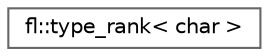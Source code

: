 digraph "Graphical Class Hierarchy"
{
 // INTERACTIVE_SVG=YES
 // LATEX_PDF_SIZE
  bgcolor="transparent";
  edge [fontname=Helvetica,fontsize=10,labelfontname=Helvetica,labelfontsize=10];
  node [fontname=Helvetica,fontsize=10,shape=box,height=0.2,width=0.4];
  rankdir="LR";
  Node0 [id="Node000000",label="fl::type_rank\< char \>",height=0.2,width=0.4,color="grey40", fillcolor="white", style="filled",URL="$db/d43/structfl_1_1type__rank_3_01char_01_4.html",tooltip=" "];
}
